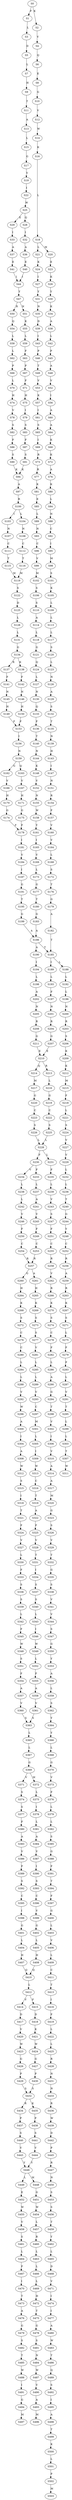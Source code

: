 strict digraph  {
	S0 -> S1 [ label = F ];
	S0 -> S2 [ label = K ];
	S1 -> S3 [ label = L ];
	S2 -> S4 [ label = V ];
	S3 -> S5 [ label = D ];
	S4 -> S6 [ label = Q ];
	S5 -> S7 [ label = L ];
	S6 -> S8 [ label = E ];
	S7 -> S9 [ label = H ];
	S8 -> S10 [ label = G ];
	S9 -> S11 [ label = T ];
	S10 -> S12 [ label = V ];
	S11 -> S13 [ label = A ];
	S12 -> S14 [ label = W ];
	S13 -> S15 [ label = L ];
	S14 -> S16 [ label = K ];
	S15 -> S17 [ label = G ];
	S16 -> S18 [ label = L ];
	S17 -> S19 [ label = Y ];
	S18 -> S20 [ label = M ];
	S18 -> S21 [ label = L ];
	S19 -> S22 [ label = I ];
	S20 -> S23 [ label = E ];
	S21 -> S24 [ label = K ];
	S22 -> S25 [ label = W ];
	S23 -> S26 [ label = K ];
	S24 -> S27 [ label = I ];
	S25 -> S28 [ label = Q ];
	S25 -> S29 [ label = E ];
	S26 -> S30 [ label = Y ];
	S27 -> S31 [ label = Y ];
	S28 -> S32 [ label = I ];
	S29 -> S33 [ label = I ];
	S30 -> S34 [ label = K ];
	S31 -> S35 [ label = N ];
	S32 -> S36 [ label = A ];
	S33 -> S37 [ label = A ];
	S34 -> S38 [ label = A ];
	S35 -> S39 [ label = D ];
	S36 -> S40 [ label = E ];
	S37 -> S41 [ label = E ];
	S38 -> S42 [ label = L ];
	S39 -> S43 [ label = I ];
	S40 -> S44 [ label = I ];
	S41 -> S44 [ label = I ];
	S42 -> S45 [ label = P ];
	S43 -> S46 [ label = P ];
	S44 -> S47 [ label = Y ];
	S45 -> S48 [ label = A ];
	S46 -> S49 [ label = T ];
	S47 -> S50 [ label = R ];
	S47 -> S51 [ label = N ];
	S48 -> S52 [ label = V ];
	S49 -> S53 [ label = V ];
	S50 -> S54 [ label = Q ];
	S51 -> S55 [ label = K ];
	S52 -> S56 [ label = I ];
	S53 -> S57 [ label = K ];
	S54 -> S58 [ label = L ];
	S55 -> S59 [ label = L ];
	S56 -> S60 [ label = A ];
	S57 -> S61 [ label = I ];
	S58 -> S62 [ label = L ];
	S59 -> S63 [ label = F ];
	S60 -> S64 [ label = A ];
	S61 -> S65 [ label = S ];
	S62 -> S66 [ label = P ];
	S63 -> S67 [ label = P ];
	S64 -> S68 [ label = K ];
	S65 -> S69 [ label = I ];
	S66 -> S70 [ label = L ];
	S67 -> S71 [ label = F ];
	S68 -> S72 [ label = K ];
	S69 -> S73 [ label = R ];
	S70 -> S74 [ label = H ];
	S71 -> S75 [ label = H ];
	S72 -> S76 [ label = A ];
	S73 -> S77 [ label = R ];
	S74 -> S78 [ label = V ];
	S75 -> S79 [ label = I ];
	S76 -> S80 [ label = K ];
	S77 -> S81 [ label = K ];
	S78 -> S82 [ label = S ];
	S79 -> S83 [ label = S ];
	S80 -> S84 [ label = L ];
	S81 -> S85 [ label = E ];
	S82 -> S86 [ label = F ];
	S83 -> S87 [ label = F ];
	S84 -> S88 [ label = N ];
	S85 -> S89 [ label = L ];
	S86 -> S90 [ label = S ];
	S87 -> S91 [ label = S ];
	S88 -> S92 [ label = C ];
	S89 -> S93 [ label = N ];
	S90 -> S94 [ label = K ];
	S91 -> S94 [ label = K ];
	S92 -> S95 [ label = I ];
	S93 -> S96 [ label = C ];
	S94 -> S97 [ label = A ];
	S95 -> S98 [ label = M ];
	S96 -> S99 [ label = V ];
	S97 -> S100 [ label = R ];
	S98 -> S101 [ label = S ];
	S99 -> S102 [ label = M ];
	S100 -> S103 [ label = I ];
	S100 -> S104 [ label = L ];
	S101 -> S105 [ label = K ];
	S102 -> S106 [ label = S ];
	S103 -> S107 [ label = N ];
	S104 -> S108 [ label = N ];
	S105 -> S109 [ label = L ];
	S106 -> S110 [ label = S ];
	S107 -> S111 [ label = C ];
	S108 -> S112 [ label = C ];
	S109 -> S113 [ label = L ];
	S110 -> S114 [ label = A ];
	S111 -> S115 [ label = T ];
	S112 -> S116 [ label = T ];
	S113 -> S117 [ label = L ];
	S114 -> S118 [ label = L ];
	S115 -> S119 [ label = M ];
	S116 -> S119 [ label = M ];
	S117 -> S120 [ label = S ];
	S118 -> S121 [ label = G ];
	S119 -> S122 [ label = S ];
	S120 -> S123 [ label = L ];
	S121 -> S124 [ label = Q ];
	S122 -> S125 [ label = D ];
	S123 -> S126 [ label = N ];
	S124 -> S127 [ label = L ];
	S125 -> S128 [ label = L ];
	S126 -> S129 [ label = A ];
	S127 -> S130 [ label = N ];
	S128 -> S131 [ label = L ];
	S129 -> S132 [ label = S ];
	S130 -> S133 [ label = Q ];
	S131 -> S134 [ label = G ];
	S132 -> S135 [ label = T ];
	S133 -> S136 [ label = F ];
	S134 -> S137 [ label = R ];
	S134 -> S138 [ label = K ];
	S135 -> S139 [ label = N ];
	S136 -> S140 [ label = T ];
	S137 -> S141 [ label = F ];
	S138 -> S142 [ label = F ];
	S139 -> S143 [ label = H ];
	S140 -> S144 [ label = N ];
	S141 -> S145 [ label = N ];
	S142 -> S146 [ label = N ];
	S143 -> S147 [ label = I ];
	S144 -> S148 [ label = K ];
	S145 -> S149 [ label = H ];
	S146 -> S150 [ label = H ];
	S147 -> S151 [ label = N ];
	S148 -> S152 [ label = V ];
	S149 -> S153 [ label = F ];
	S150 -> S153 [ label = F ];
	S151 -> S154 [ label = R ];
	S152 -> S155 [ label = N ];
	S153 -> S156 [ label = I ];
	S154 -> S157 [ label = F ];
	S155 -> S158 [ label = W ];
	S156 -> S159 [ label = N ];
	S157 -> S160 [ label = V ];
	S158 -> S161 [ label = Y ];
	S159 -> S162 [ label = G ];
	S159 -> S163 [ label = Q ];
	S160 -> S164 [ label = V ];
	S161 -> S165 [ label = I ];
	S162 -> S166 [ label = V ];
	S163 -> S167 [ label = V ];
	S164 -> S168 [ label = L ];
	S165 -> S169 [ label = V ];
	S166 -> S170 [ label = H ];
	S167 -> S171 [ label = H ];
	S168 -> S172 [ label = S ];
	S169 -> S173 [ label = L ];
	S170 -> S174 [ label = G ];
	S171 -> S175 [ label = G ];
	S172 -> S176 [ label = T ];
	S173 -> S177 [ label = G ];
	S174 -> S178 [ label = F ];
	S175 -> S178 [ label = F ];
	S176 -> S179 [ label = G ];
	S177 -> S180 [ label = T ];
	S178 -> S181 [ label = I ];
	S179 -> S182 [ label = A ];
	S180 -> S183 [ label = G ];
	S181 -> S184 [ label = V ];
	S182 -> S185 [ label = T ];
	S183 -> S186 [ label = A ];
	S184 -> S187 [ label = I ];
	S185 -> S188 [ label = L ];
	S185 -> S189 [ label = I ];
	S186 -> S190 [ label = A ];
	S186 -> S185 [ label = T ];
	S187 -> S191 [ label = G ];
	S188 -> S192 [ label = L ];
	S189 -> S193 [ label = L ];
	S190 -> S194 [ label = I ];
	S191 -> S195 [ label = T ];
	S192 -> S196 [ label = L ];
	S193 -> S197 [ label = F ];
	S194 -> S198 [ label = L ];
	S195 -> S199 [ label = G ];
	S196 -> S200 [ label = N ];
	S197 -> S201 [ label = N ];
	S198 -> S202 [ label = A ];
	S199 -> S186 [ label = A ];
	S200 -> S203 [ label = R ];
	S201 -> S204 [ label = R ];
	S202 -> S205 [ label = N ];
	S203 -> S206 [ label = S ];
	S204 -> S207 [ label = G ];
	S205 -> S208 [ label = R ];
	S206 -> S209 [ label = K ];
	S207 -> S210 [ label = E ];
	S208 -> S211 [ label = G ];
	S209 -> S212 [ label = K ];
	S210 -> S213 [ label = R ];
	S210 -> S214 [ label = Q ];
	S211 -> S210 [ label = E ];
	S212 -> S215 [ label = M ];
	S213 -> S216 [ label = L ];
	S214 -> S217 [ label = M ];
	S215 -> S218 [ label = F ];
	S216 -> S219 [ label = G ];
	S217 -> S220 [ label = G ];
	S218 -> S221 [ label = L ];
	S219 -> S222 [ label = C ];
	S220 -> S223 [ label = C ];
	S221 -> S224 [ label = S ];
	S222 -> S225 [ label = S ];
	S223 -> S226 [ label = S ];
	S224 -> S227 [ label = V ];
	S225 -> S228 [ label = L ];
	S226 -> S228 [ label = L ];
	S227 -> S229 [ label = V ];
	S228 -> S230 [ label = F ];
	S228 -> S231 [ label = L ];
	S229 -> S232 [ label = L ];
	S230 -> S233 [ label = F ];
	S230 -> S234 [ label = V ];
	S231 -> S235 [ label = F ];
	S232 -> S236 [ label = L ];
	S233 -> S237 [ label = L ];
	S234 -> S238 [ label = L ];
	S235 -> S239 [ label = L ];
	S236 -> S240 [ label = T ];
	S237 -> S241 [ label = A ];
	S238 -> S242 [ label = L ];
	S239 -> S243 [ label = V ];
	S240 -> S244 [ label = G ];
	S241 -> S245 [ label = V ];
	S242 -> S246 [ label = V ];
	S243 -> S247 [ label = S ];
	S244 -> S248 [ label = Y ];
	S245 -> S249 [ label = F ];
	S246 -> S250 [ label = F ];
	S247 -> S251 [ label = F ];
	S248 -> S252 [ label = C ];
	S249 -> S253 [ label = C ];
	S250 -> S254 [ label = C ];
	S251 -> S255 [ label = C ];
	S252 -> S256 [ label = R ];
	S253 -> S257 [ label = R ];
	S254 -> S257 [ label = R ];
	S255 -> S258 [ label = R ];
	S256 -> S259 [ label = A ];
	S257 -> S260 [ label = G ];
	S257 -> S261 [ label = A ];
	S258 -> S262 [ label = V ];
	S259 -> S263 [ label = R ];
	S260 -> S264 [ label = H ];
	S261 -> S265 [ label = H ];
	S262 -> S266 [ label = R ];
	S263 -> S267 [ label = K ];
	S264 -> S268 [ label = K ];
	S265 -> S269 [ label = K ];
	S266 -> S270 [ label = K ];
	S267 -> S271 [ label = S ];
	S268 -> S272 [ label = S ];
	S269 -> S273 [ label = S ];
	S270 -> S274 [ label = S ];
	S271 -> S275 [ label = L ];
	S272 -> S276 [ label = C ];
	S273 -> S277 [ label = S ];
	S274 -> S278 [ label = C ];
	S275 -> S279 [ label = F ];
	S276 -> S280 [ label = C ];
	S277 -> S281 [ label = V ];
	S278 -> S282 [ label = F ];
	S279 -> S283 [ label = F ];
	S280 -> S284 [ label = L ];
	S281 -> S285 [ label = L ];
	S282 -> S286 [ label = L ];
	S283 -> S287 [ label = L ];
	S284 -> S288 [ label = L ];
	S285 -> S289 [ label = L ];
	S286 -> S290 [ label = A ];
	S287 -> S291 [ label = V ];
	S288 -> S292 [ label = V ];
	S289 -> S293 [ label = V ];
	S290 -> S294 [ label = G ];
	S291 -> S295 [ label = T ];
	S292 -> S296 [ label = W ];
	S293 -> S297 [ label = C ];
	S294 -> S298 [ label = T ];
	S295 -> S299 [ label = L ];
	S296 -> S300 [ label = A ];
	S297 -> S301 [ label = M ];
	S298 -> S302 [ label = V ];
	S299 -> S303 [ label = L ];
	S300 -> S304 [ label = I ];
	S301 -> S305 [ label = L ];
	S302 -> S306 [ label = I ];
	S303 -> S307 [ label = T ];
	S304 -> S308 [ label = A ];
	S305 -> S309 [ label = I ];
	S306 -> S310 [ label = V ];
	S307 -> S311 [ label = W ];
	S308 -> S312 [ label = W ];
	S309 -> S313 [ label = W ];
	S310 -> S314 [ label = A ];
	S312 -> S315 [ label = S ];
	S313 -> S316 [ label = C ];
	S314 -> S317 [ label = A ];
	S315 -> S318 [ label = I ];
	S316 -> S319 [ label = T ];
	S317 -> S320 [ label = M ];
	S318 -> S321 [ label = T ];
	S319 -> S322 [ label = A ];
	S320 -> S323 [ label = G ];
	S321 -> S324 [ label = F ];
	S322 -> S325 [ label = F ];
	S323 -> S326 [ label = S ];
	S324 -> S327 [ label = V ];
	S325 -> S328 [ label = V ];
	S326 -> S329 [ label = V ];
	S327 -> S330 [ label = L ];
	S328 -> S331 [ label = T ];
	S329 -> S332 [ label = T ];
	S330 -> S333 [ label = F ];
	S331 -> S334 [ label = I ];
	S332 -> S335 [ label = G ];
	S333 -> S336 [ label = S ];
	S334 -> S337 [ label = S ];
	S335 -> S338 [ label = S ];
	S336 -> S339 [ label = S ];
	S337 -> S340 [ label = S ];
	S338 -> S341 [ label = V ];
	S339 -> S342 [ label = L ];
	S340 -> S343 [ label = L ];
	S341 -> S344 [ label = V ];
	S342 -> S345 [ label = F ];
	S343 -> S346 [ label = I ];
	S344 -> S347 [ label = S ];
	S345 -> S348 [ label = W ];
	S346 -> S349 [ label = W ];
	S347 -> S350 [ label = G ];
	S348 -> S351 [ label = S ];
	S349 -> S352 [ label = L ];
	S350 -> S353 [ label = Y ];
	S351 -> S354 [ label = F ];
	S352 -> S355 [ label = F ];
	S353 -> S356 [ label = A ];
	S354 -> S357 [ label = A ];
	S355 -> S358 [ label = A ];
	S356 -> S359 [ label = L ];
	S357 -> S360 [ label = V ];
	S358 -> S361 [ label = V ];
	S359 -> S362 [ label = S ];
	S360 -> S363 [ label = S ];
	S361 -> S363 [ label = S ];
	S362 -> S364 [ label = Y ];
	S363 -> S365 [ label = L ];
	S364 -> S366 [ label = Y ];
	S365 -> S367 [ label = L ];
	S366 -> S368 [ label = L ];
	S367 -> S369 [ label = G ];
	S368 -> S370 [ label = G ];
	S369 -> S371 [ label = V ];
	S369 -> S372 [ label = M ];
	S370 -> S373 [ label = V ];
	S371 -> S374 [ label = S ];
	S372 -> S375 [ label = L ];
	S373 -> S376 [ label = F ];
	S374 -> S377 [ label = S ];
	S375 -> S378 [ label = I ];
	S376 -> S379 [ label = L ];
	S377 -> S380 [ label = F ];
	S378 -> S381 [ label = L ];
	S379 -> S382 [ label = L ];
	S380 -> S383 [ label = A ];
	S381 -> S384 [ label = A ];
	S382 -> S385 [ label = S ];
	S383 -> S386 [ label = V ];
	S384 -> S387 [ label = V ];
	S385 -> S388 [ label = G ];
	S386 -> S389 [ label = F ];
	S387 -> S390 [ label = I ];
	S388 -> S391 [ label = F ];
	S389 -> S392 [ label = S ];
	S390 -> S393 [ label = S ];
	S391 -> S394 [ label = T ];
	S392 -> S395 [ label = C ];
	S393 -> S396 [ label = C ];
	S394 -> S397 [ label = F ];
	S395 -> S398 [ label = I ];
	S396 -> S399 [ label = V ];
	S397 -> S400 [ label = G ];
	S398 -> S401 [ label = G ];
	S399 -> S402 [ label = G ];
	S400 -> S403 [ label = L ];
	S401 -> S404 [ label = L ];
	S402 -> S405 [ label = L ];
	S403 -> S406 [ label = V ];
	S404 -> S407 [ label = H ];
	S405 -> S408 [ label = H ];
	S406 -> S409 [ label = L ];
	S407 -> S410 [ label = Q ];
	S408 -> S410 [ label = Q ];
	S409 -> S411 [ label = C ];
	S410 -> S412 [ label = L ];
	S411 -> S413 [ label = T ];
	S412 -> S414 [ label = V ];
	S412 -> S415 [ label = F ];
	S413 -> S416 [ label = I ];
	S414 -> S417 [ label = D ];
	S415 -> S418 [ label = D ];
	S416 -> S419 [ label = F ];
	S417 -> S420 [ label = V ];
	S418 -> S421 [ label = K ];
	S419 -> S422 [ label = L ];
	S420 -> S423 [ label = W ];
	S421 -> S424 [ label = W ];
	S422 -> S425 [ label = L ];
	S423 -> S426 [ label = G ];
	S424 -> S427 [ label = G ];
	S425 -> S428 [ label = R ];
	S426 -> S429 [ label = P ];
	S427 -> S430 [ label = P ];
	S428 -> S431 [ label = N ];
	S429 -> S432 [ label = S ];
	S430 -> S432 [ label = S ];
	S431 -> S433 [ label = N ];
	S432 -> S434 [ label = R ];
	S432 -> S435 [ label = K ];
	S433 -> S436 [ label = R ];
	S434 -> S437 [ label = P ];
	S435 -> S438 [ label = P ];
	S436 -> S439 [ label = W ];
	S437 -> S440 [ label = S ];
	S438 -> S441 [ label = S ];
	S439 -> S442 [ label = D ];
	S440 -> S443 [ label = V ];
	S441 -> S444 [ label = V ];
	S442 -> S445 [ label = P ];
	S443 -> S446 [ label = Y ];
	S444 -> S446 [ label = Y ];
	S445 -> S447 [ label = R ];
	S446 -> S448 [ label = M ];
	S446 -> S449 [ label = L ];
	S447 -> S450 [ label = N ];
	S448 -> S451 [ label = G ];
	S449 -> S452 [ label = E ];
	S450 -> S453 [ label = S ];
	S451 -> S454 [ label = W ];
	S452 -> S455 [ label = W ];
	S453 -> S456 [ label = S ];
	S454 -> S457 [ label = L ];
	S455 -> S458 [ label = V ];
	S456 -> S459 [ label = T ];
	S457 -> S460 [ label = R ];
	S458 -> S461 [ label = S ];
	S459 -> S462 [ label = Y ];
	S460 -> S463 [ label = L ];
	S461 -> S464 [ label = L ];
	S462 -> S465 [ label = L ];
	S463 -> S466 [ label = L ];
	S464 -> S467 [ label = F ];
	S465 -> S468 [ label = D ];
	S466 -> S469 [ label = L ];
	S467 -> S470 [ label = I ];
	S468 -> S471 [ label = V ];
	S469 -> S472 [ label = H ];
	S470 -> S473 [ label = T ];
	S471 -> S474 [ label = I ];
	S472 -> S475 [ label = T ];
	S473 -> S476 [ label = A ];
	S474 -> S477 [ label = I ];
	S475 -> S478 [ label = G ];
	S476 -> S479 [ label = G ];
	S477 -> S480 [ label = A ];
	S478 -> S481 [ label = S ];
	S479 -> S482 [ label = S ];
	S480 -> S483 [ label = W ];
	S481 -> S484 [ label = N ];
	S482 -> S485 [ label = T ];
	S483 -> S486 [ label = T ];
	S484 -> S487 [ label = W ];
	S485 -> S488 [ label = W ];
	S486 -> S489 [ label = Q ];
	S487 -> S490 [ label = V ];
	S488 -> S491 [ label = I ];
	S489 -> S492 [ label = S ];
	S490 -> S493 [ label = A ];
	S491 -> S494 [ label = G ];
	S492 -> S495 [ label = I ];
	S493 -> S496 [ label = M ];
	S494 -> S497 [ label = M ];
	S495 -> S498 [ label = A ];
	S498 -> S499 [ label = T ];
	S499 -> S500 [ label = K ];
	S500 -> S501 [ label = L ];
	S501 -> S502 [ label = P ];
	S502 -> S503 [ label = M ];
}
